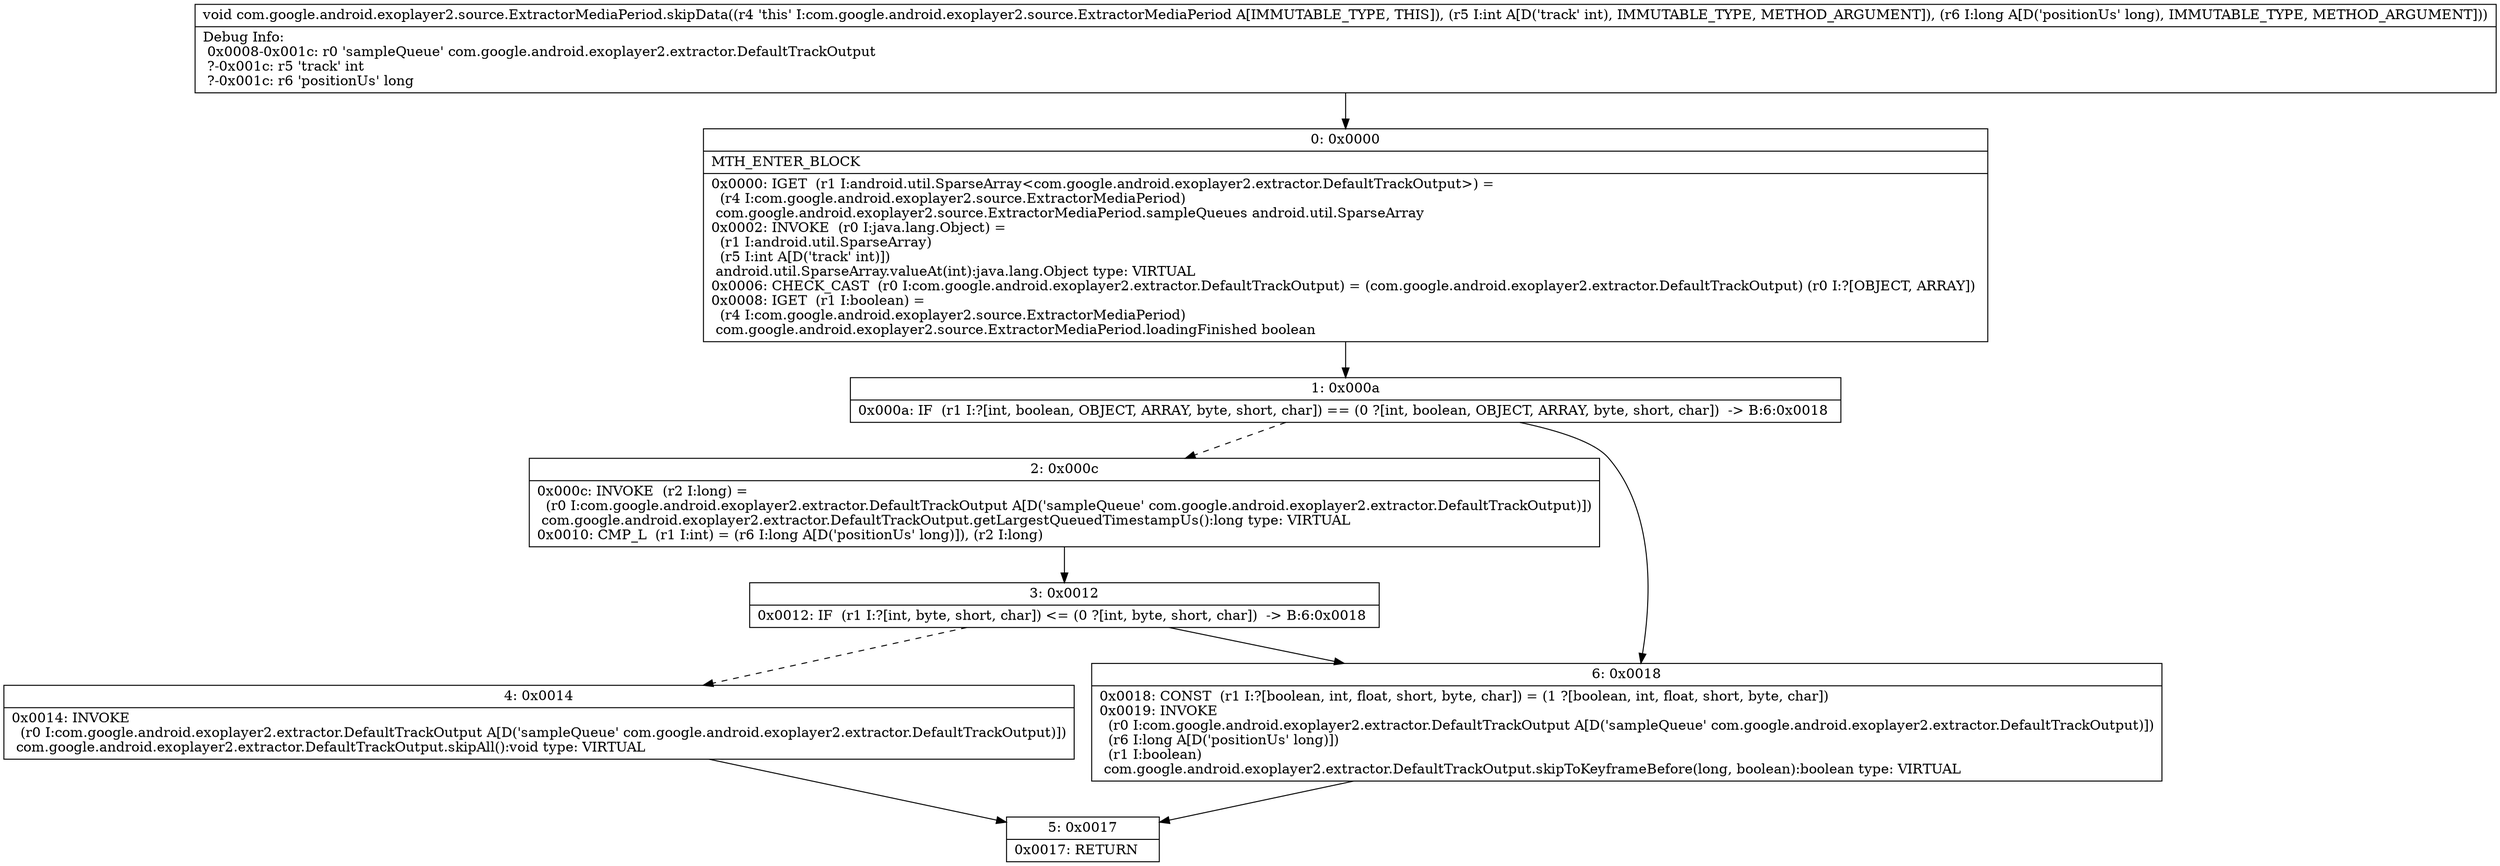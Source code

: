 digraph "CFG forcom.google.android.exoplayer2.source.ExtractorMediaPeriod.skipData(IJ)V" {
Node_0 [shape=record,label="{0\:\ 0x0000|MTH_ENTER_BLOCK\l|0x0000: IGET  (r1 I:android.util.SparseArray\<com.google.android.exoplayer2.extractor.DefaultTrackOutput\>) = \l  (r4 I:com.google.android.exoplayer2.source.ExtractorMediaPeriod)\l com.google.android.exoplayer2.source.ExtractorMediaPeriod.sampleQueues android.util.SparseArray \l0x0002: INVOKE  (r0 I:java.lang.Object) = \l  (r1 I:android.util.SparseArray)\l  (r5 I:int A[D('track' int)])\l android.util.SparseArray.valueAt(int):java.lang.Object type: VIRTUAL \l0x0006: CHECK_CAST  (r0 I:com.google.android.exoplayer2.extractor.DefaultTrackOutput) = (com.google.android.exoplayer2.extractor.DefaultTrackOutput) (r0 I:?[OBJECT, ARRAY]) \l0x0008: IGET  (r1 I:boolean) = \l  (r4 I:com.google.android.exoplayer2.source.ExtractorMediaPeriod)\l com.google.android.exoplayer2.source.ExtractorMediaPeriod.loadingFinished boolean \l}"];
Node_1 [shape=record,label="{1\:\ 0x000a|0x000a: IF  (r1 I:?[int, boolean, OBJECT, ARRAY, byte, short, char]) == (0 ?[int, boolean, OBJECT, ARRAY, byte, short, char])  \-\> B:6:0x0018 \l}"];
Node_2 [shape=record,label="{2\:\ 0x000c|0x000c: INVOKE  (r2 I:long) = \l  (r0 I:com.google.android.exoplayer2.extractor.DefaultTrackOutput A[D('sampleQueue' com.google.android.exoplayer2.extractor.DefaultTrackOutput)])\l com.google.android.exoplayer2.extractor.DefaultTrackOutput.getLargestQueuedTimestampUs():long type: VIRTUAL \l0x0010: CMP_L  (r1 I:int) = (r6 I:long A[D('positionUs' long)]), (r2 I:long) \l}"];
Node_3 [shape=record,label="{3\:\ 0x0012|0x0012: IF  (r1 I:?[int, byte, short, char]) \<= (0 ?[int, byte, short, char])  \-\> B:6:0x0018 \l}"];
Node_4 [shape=record,label="{4\:\ 0x0014|0x0014: INVOKE  \l  (r0 I:com.google.android.exoplayer2.extractor.DefaultTrackOutput A[D('sampleQueue' com.google.android.exoplayer2.extractor.DefaultTrackOutput)])\l com.google.android.exoplayer2.extractor.DefaultTrackOutput.skipAll():void type: VIRTUAL \l}"];
Node_5 [shape=record,label="{5\:\ 0x0017|0x0017: RETURN   \l}"];
Node_6 [shape=record,label="{6\:\ 0x0018|0x0018: CONST  (r1 I:?[boolean, int, float, short, byte, char]) = (1 ?[boolean, int, float, short, byte, char]) \l0x0019: INVOKE  \l  (r0 I:com.google.android.exoplayer2.extractor.DefaultTrackOutput A[D('sampleQueue' com.google.android.exoplayer2.extractor.DefaultTrackOutput)])\l  (r6 I:long A[D('positionUs' long)])\l  (r1 I:boolean)\l com.google.android.exoplayer2.extractor.DefaultTrackOutput.skipToKeyframeBefore(long, boolean):boolean type: VIRTUAL \l}"];
MethodNode[shape=record,label="{void com.google.android.exoplayer2.source.ExtractorMediaPeriod.skipData((r4 'this' I:com.google.android.exoplayer2.source.ExtractorMediaPeriod A[IMMUTABLE_TYPE, THIS]), (r5 I:int A[D('track' int), IMMUTABLE_TYPE, METHOD_ARGUMENT]), (r6 I:long A[D('positionUs' long), IMMUTABLE_TYPE, METHOD_ARGUMENT]))  | Debug Info:\l  0x0008\-0x001c: r0 'sampleQueue' com.google.android.exoplayer2.extractor.DefaultTrackOutput\l  ?\-0x001c: r5 'track' int\l  ?\-0x001c: r6 'positionUs' long\l}"];
MethodNode -> Node_0;
Node_0 -> Node_1;
Node_1 -> Node_2[style=dashed];
Node_1 -> Node_6;
Node_2 -> Node_3;
Node_3 -> Node_4[style=dashed];
Node_3 -> Node_6;
Node_4 -> Node_5;
Node_6 -> Node_5;
}

